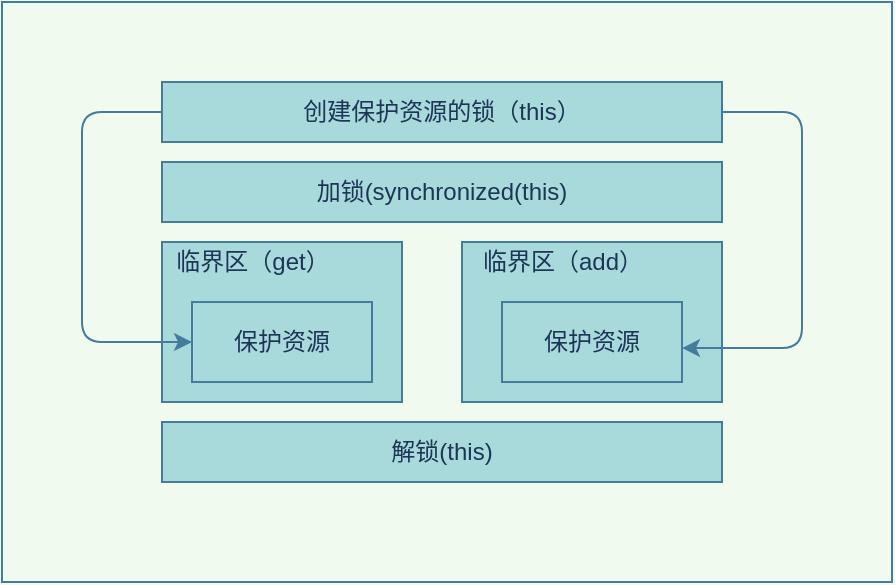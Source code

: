 <mxfile>
    <diagram id="7UdQxqTAry9lqA0CpFqW" name="第 1 页">
        <mxGraphModel dx="808" dy="683" grid="1" gridSize="10" guides="1" tooltips="1" connect="1" arrows="1" fold="1" page="1" pageScale="1" pageWidth="827" pageHeight="1169" background="#F1FAEE" math="0" shadow="0">
            <root>
                <mxCell id="0"/>
                <mxCell id="1" parent="0"/>
                <mxCell id="13" value="" style="rounded=0;whiteSpace=wrap;html=1;sketch=0;fontColor=#1D3557;strokeColor=#457B9D;fillColor=none;" vertex="1" parent="1">
                    <mxGeometry x="90" y="90" width="445" height="290" as="geometry"/>
                </mxCell>
                <mxCell id="2" value="" style="rounded=0;whiteSpace=wrap;html=1;sketch=0;fontColor=#1D3557;strokeColor=#457B9D;fillColor=#A8DADC;" vertex="1" parent="1">
                    <mxGeometry x="170" y="210" width="120" height="80" as="geometry"/>
                </mxCell>
                <mxCell id="3" value="" style="rounded=0;whiteSpace=wrap;html=1;sketch=0;fontColor=#1D3557;strokeColor=#457B9D;fillColor=#A8DADC;" vertex="1" parent="1">
                    <mxGeometry x="320" y="210" width="130" height="80" as="geometry"/>
                </mxCell>
                <mxCell id="4" value="临界区（get）" style="text;html=1;align=center;verticalAlign=middle;resizable=0;points=[];autosize=1;strokeColor=none;fontColor=#1D3557;" vertex="1" parent="1">
                    <mxGeometry x="170" y="210" width="90" height="20" as="geometry"/>
                </mxCell>
                <mxCell id="5" value="临界区（add）" style="text;html=1;align=center;verticalAlign=middle;resizable=0;points=[];autosize=1;strokeColor=none;fontColor=#1D3557;" vertex="1" parent="1">
                    <mxGeometry x="320" y="210" width="100" height="20" as="geometry"/>
                </mxCell>
                <mxCell id="6" value="加锁(synchronized(this)" style="rounded=0;whiteSpace=wrap;html=1;sketch=0;fontColor=#1D3557;strokeColor=#457B9D;fillColor=#A8DADC;" vertex="1" parent="1">
                    <mxGeometry x="170" y="170" width="280" height="30" as="geometry"/>
                </mxCell>
                <mxCell id="9" style="edgeStyle=orthogonalEdgeStyle;curved=0;rounded=1;sketch=0;orthogonalLoop=1;jettySize=auto;html=1;entryX=1;entryY=0.576;entryDx=0;entryDy=0;entryPerimeter=0;fontColor=#1D3557;strokeColor=#457B9D;fillColor=#A8DADC;" edge="1" parent="1" source="7" target="11">
                    <mxGeometry relative="1" as="geometry">
                        <Array as="points">
                            <mxPoint x="490" y="145"/>
                            <mxPoint x="490" y="263"/>
                        </Array>
                    </mxGeometry>
                </mxCell>
                <mxCell id="12" style="edgeStyle=orthogonalEdgeStyle;curved=0;rounded=1;sketch=0;orthogonalLoop=1;jettySize=auto;html=1;entryX=0;entryY=0.5;entryDx=0;entryDy=0;fontColor=#1D3557;strokeColor=#457B9D;fillColor=#A8DADC;" edge="1" parent="1" source="7" target="10">
                    <mxGeometry relative="1" as="geometry">
                        <Array as="points">
                            <mxPoint x="130" y="145"/>
                            <mxPoint x="130" y="260"/>
                        </Array>
                    </mxGeometry>
                </mxCell>
                <mxCell id="7" value="创建保护资源的锁（this）" style="rounded=0;whiteSpace=wrap;html=1;sketch=0;fontColor=#1D3557;strokeColor=#457B9D;fillColor=#A8DADC;" vertex="1" parent="1">
                    <mxGeometry x="170" y="130" width="280" height="30" as="geometry"/>
                </mxCell>
                <mxCell id="8" value="解锁(this)" style="rounded=0;whiteSpace=wrap;html=1;sketch=0;fontColor=#1D3557;strokeColor=#457B9D;fillColor=#A8DADC;" vertex="1" parent="1">
                    <mxGeometry x="170" y="300" width="280" height="30" as="geometry"/>
                </mxCell>
                <mxCell id="10" value="保护资源" style="rounded=0;whiteSpace=wrap;html=1;sketch=0;fontColor=#1D3557;strokeColor=#457B9D;fillColor=#A8DADC;" vertex="1" parent="1">
                    <mxGeometry x="185" y="240" width="90" height="40" as="geometry"/>
                </mxCell>
                <mxCell id="11" value="&lt;span&gt;保护资源&lt;/span&gt;" style="rounded=0;whiteSpace=wrap;html=1;sketch=0;fontColor=#1D3557;strokeColor=#457B9D;fillColor=#A8DADC;" vertex="1" parent="1">
                    <mxGeometry x="340" y="240" width="90" height="40" as="geometry"/>
                </mxCell>
            </root>
        </mxGraphModel>
    </diagram>
</mxfile>